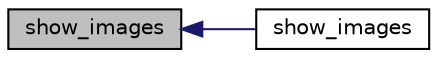 digraph G
{
  edge [fontname="Helvetica",fontsize="10",labelfontname="Helvetica",labelfontsize="10"];
  node [fontname="Helvetica",fontsize="10",shape=record];
  rankdir="LR";
  Node1 [label="show_images",height=0.2,width=0.4,color="black", fillcolor="grey75", style="filled" fontcolor="black"];
  Node1 -> Node2 [dir="back",color="midnightblue",fontsize="10",style="solid",fontname="Helvetica"];
  Node2 [label="show_images",height=0.2,width=0.4,color="black", fillcolor="white", style="filled",URL="$not__included_2wtf_2images_2index_8php.html#a42bb867f64af199f43a425883cf032fc"];
}
